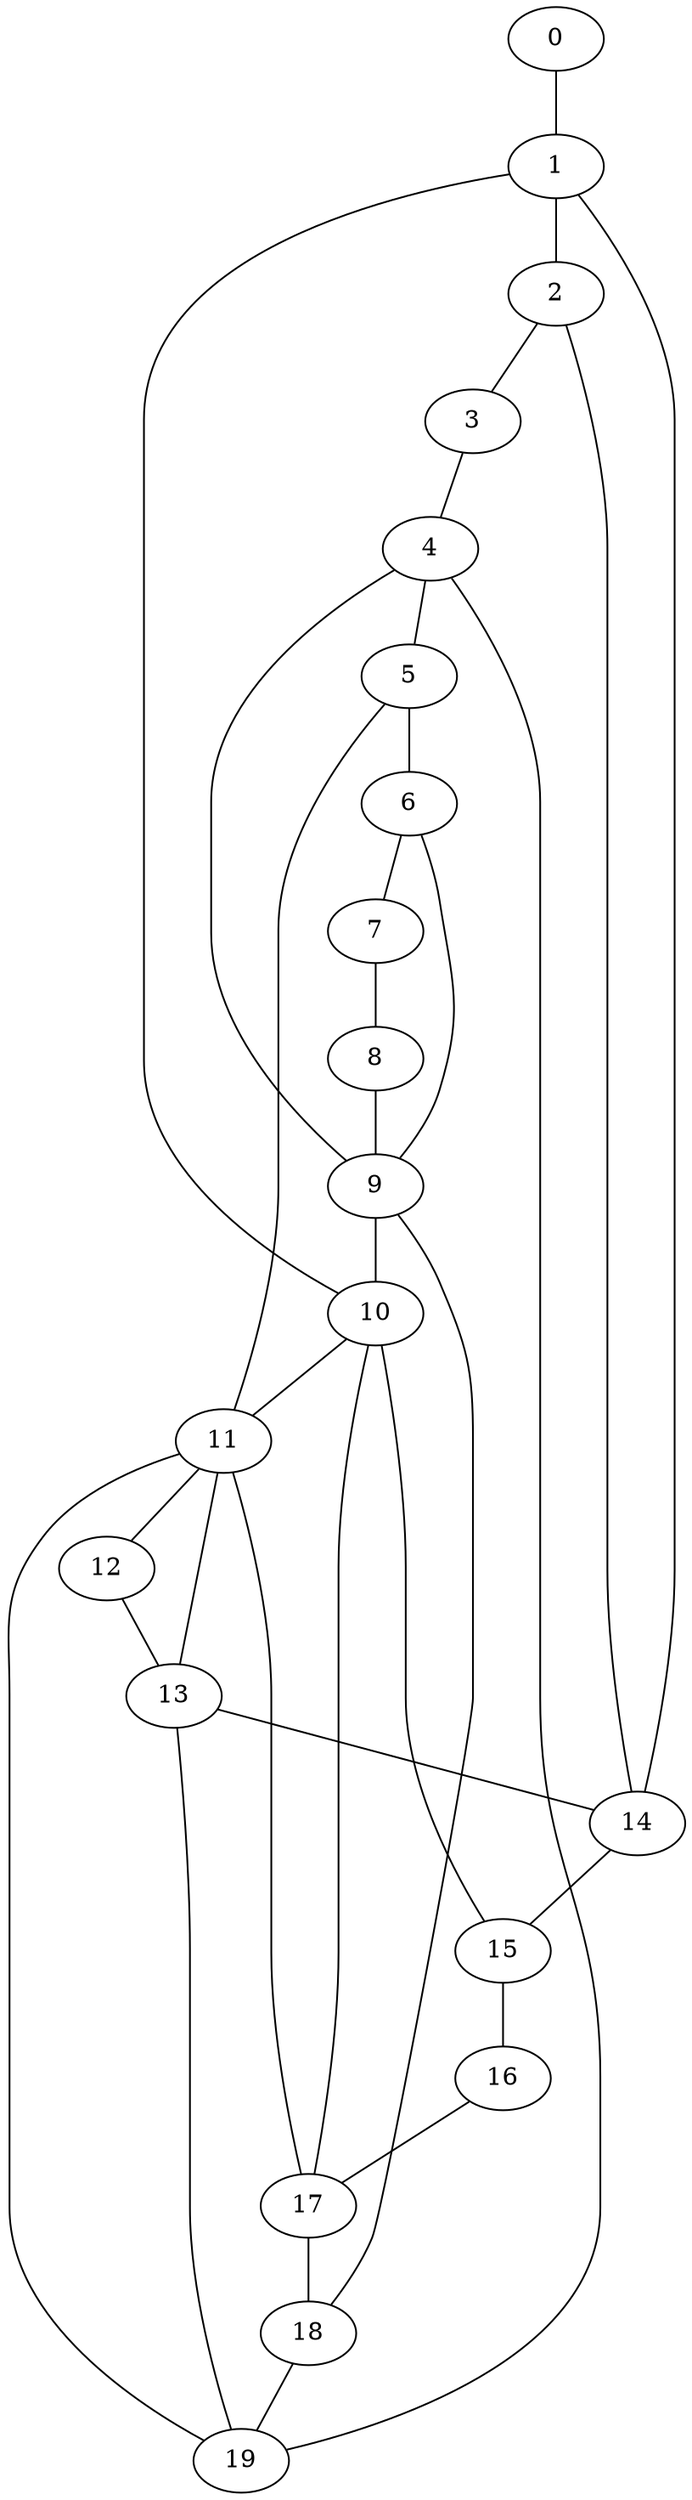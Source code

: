 graph graphname {0--1
1--2
1--10
1--14
2--3
2--14
3--4
4--5
4--9
4--19
5--6
5--11
6--7
6--9
7--8
8--9
9--10
9--18
10--11
10--15
10--17
11--12
11--13
11--17
11--19
12--13
13--14
13--19
14--15
15--16
16--17
17--18
18--19
}